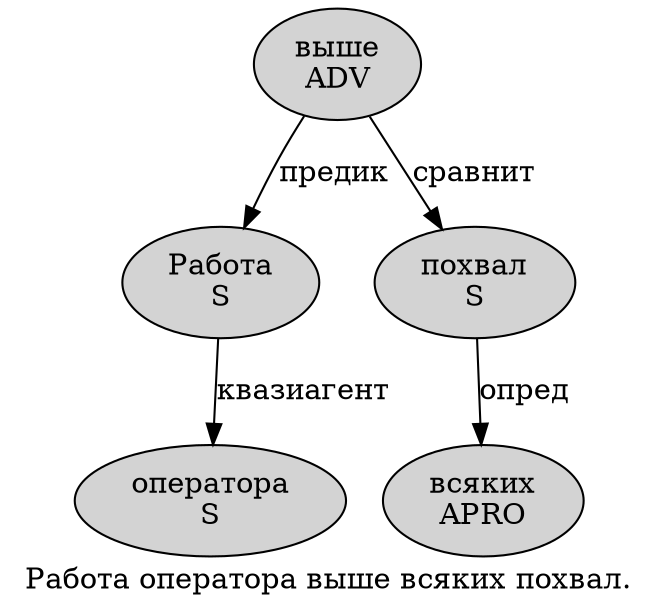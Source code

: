 digraph SENTENCE_2207 {
	graph [label="Работа оператора выше всяких похвал."]
	node [style=filled]
		0 [label="Работа
S" color="" fillcolor=lightgray penwidth=1 shape=ellipse]
		1 [label="оператора
S" color="" fillcolor=lightgray penwidth=1 shape=ellipse]
		2 [label="выше
ADV" color="" fillcolor=lightgray penwidth=1 shape=ellipse]
		3 [label="всяких
APRO" color="" fillcolor=lightgray penwidth=1 shape=ellipse]
		4 [label="похвал
S" color="" fillcolor=lightgray penwidth=1 shape=ellipse]
			4 -> 3 [label="опред"]
			2 -> 0 [label="предик"]
			2 -> 4 [label="сравнит"]
			0 -> 1 [label="квазиагент"]
}